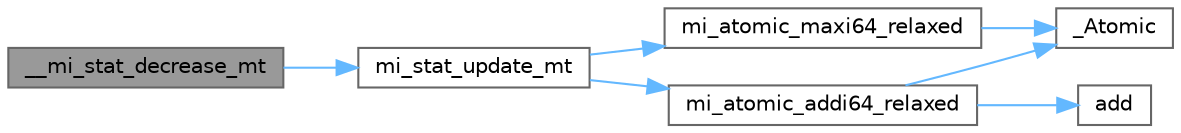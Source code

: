 digraph "__mi_stat_decrease_mt"
{
 // LATEX_PDF_SIZE
  bgcolor="transparent";
  edge [fontname=Helvetica,fontsize=10,labelfontname=Helvetica,labelfontsize=10];
  node [fontname=Helvetica,fontsize=10,shape=box,height=0.2,width=0.4];
  rankdir="LR";
  Node1 [id="Node000001",label="__mi_stat_decrease_mt",height=0.2,width=0.4,color="gray40", fillcolor="grey60", style="filled", fontcolor="black",tooltip=" "];
  Node1 -> Node2 [id="edge7_Node000001_Node000002",color="steelblue1",style="solid",tooltip=" "];
  Node2 [id="Node000002",label="mi_stat_update_mt",height=0.2,width=0.4,color="grey40", fillcolor="white", style="filled",URL="$stats_8c.html#adc0f76396deab095e87b99481b79b0d2",tooltip=" "];
  Node2 -> Node3 [id="edge8_Node000002_Node000003",color="steelblue1",style="solid",tooltip=" "];
  Node3 [id="Node000003",label="mi_atomic_addi64_relaxed",height=0.2,width=0.4,color="grey40", fillcolor="white", style="filled",URL="$runtime_2_e_a_s_t_l_2packages_2mimalloc_2include_2mimalloc_2atomic_8h.html#aebce2d16ae7525e786b340821330286e",tooltip=" "];
  Node3 -> Node4 [id="edge9_Node000003_Node000004",color="steelblue1",style="solid",tooltip=" "];
  Node4 [id="Node000004",label="_Atomic",height=0.2,width=0.4,color="grey40", fillcolor="white", style="filled",URL="$runtime_2_e_a_s_t_l_2packages_2mimalloc_2include_2mimalloc_2atomic_8h.html#ad0b719b7389c8c7c8bb0df7aca86b628",tooltip=" "];
  Node3 -> Node5 [id="edge10_Node000003_Node000005",color="steelblue1",style="solid",tooltip=" "];
  Node5 [id="Node000005",label="add",height=0.2,width=0.4,color="grey40", fillcolor="white", style="filled",URL="$benchmarks_2hetero__traversal_2graph_8hpp.html#a9836634ebb2ae079fb18b97205218838",tooltip=" "];
  Node2 -> Node6 [id="edge11_Node000002_Node000006",color="steelblue1",style="solid",tooltip=" "];
  Node6 [id="Node000006",label="mi_atomic_maxi64_relaxed",height=0.2,width=0.4,color="grey40", fillcolor="white", style="filled",URL="$runtime_2_e_a_s_t_l_2packages_2mimalloc_2include_2mimalloc_2atomic_8h.html#abee24bec0cc05cf28d753f0b6d38ea9e",tooltip=" "];
  Node6 -> Node4 [id="edge12_Node000006_Node000004",color="steelblue1",style="solid",tooltip=" "];
}
